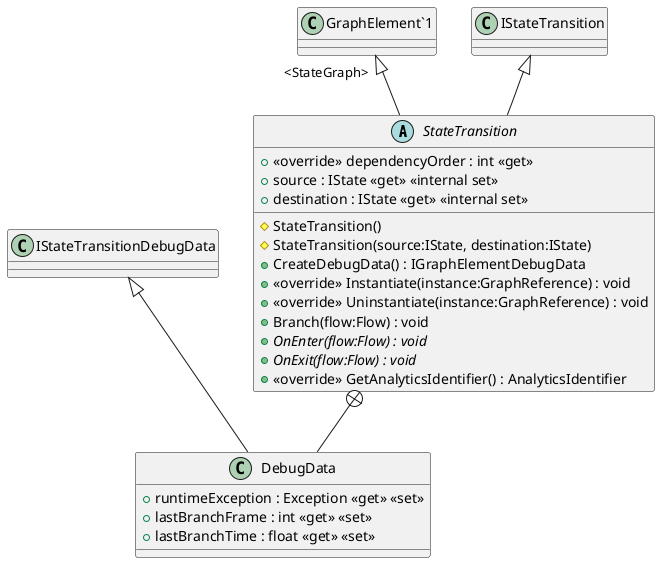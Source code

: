 @startuml
abstract class StateTransition {
    # StateTransition()
    # StateTransition(source:IState, destination:IState)
    + CreateDebugData() : IGraphElementDebugData
    + <<override>> dependencyOrder : int <<get>>
    + source : IState <<get>> <<internal set>>
    + destination : IState <<get>> <<internal set>>
    + <<override>> Instantiate(instance:GraphReference) : void
    + <<override>> Uninstantiate(instance:GraphReference) : void
    + Branch(flow:Flow) : void
    + {abstract} OnEnter(flow:Flow) : void
    + {abstract} OnExit(flow:Flow) : void
    + <<override>> GetAnalyticsIdentifier() : AnalyticsIdentifier
}
class DebugData {
    + runtimeException : Exception <<get>> <<set>>
    + lastBranchFrame : int <<get>> <<set>>
    + lastBranchTime : float <<get>> <<set>>
}
"GraphElement`1" "<StateGraph>" <|-- StateTransition
IStateTransition <|-- StateTransition
StateTransition +-- DebugData
IStateTransitionDebugData <|-- DebugData
@enduml
